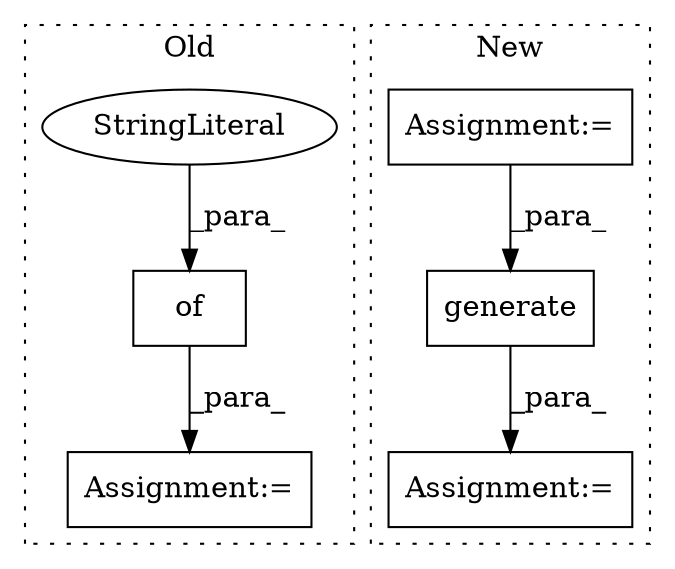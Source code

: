 digraph G {
subgraph cluster0 {
1 [label="of" a="32" s="1994,2030" l="3,1" shape="box"];
3 [label="StringLiteral" a="45" s="1997" l="12" shape="ellipse"];
5 [label="Assignment:=" a="7" s="1989" l="1" shape="box"];
label = "Old";
style="dotted";
}
subgraph cluster1 {
2 [label="generate" a="32" s="1611,1627" l="9,1" shape="box"];
4 [label="Assignment:=" a="7" s="1605" l="1" shape="box"];
6 [label="Assignment:=" a="7" s="1491" l="1" shape="box"];
label = "New";
style="dotted";
}
1 -> 5 [label="_para_"];
2 -> 4 [label="_para_"];
3 -> 1 [label="_para_"];
6 -> 2 [label="_para_"];
}